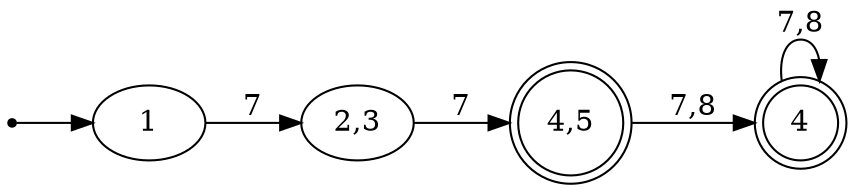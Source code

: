 digraph{

rankdir=LR;
inic[shape=point];

inic->"1";

"1"->"2,3" [label="7"];
"2,3"->"4,5" [label="7"];
"4"->"4" [label="7,8"];
"4,5"->"4" [label="7,8"];

"4"[shape=doublecircle];
"4,5"[shape=doublecircle];
}
